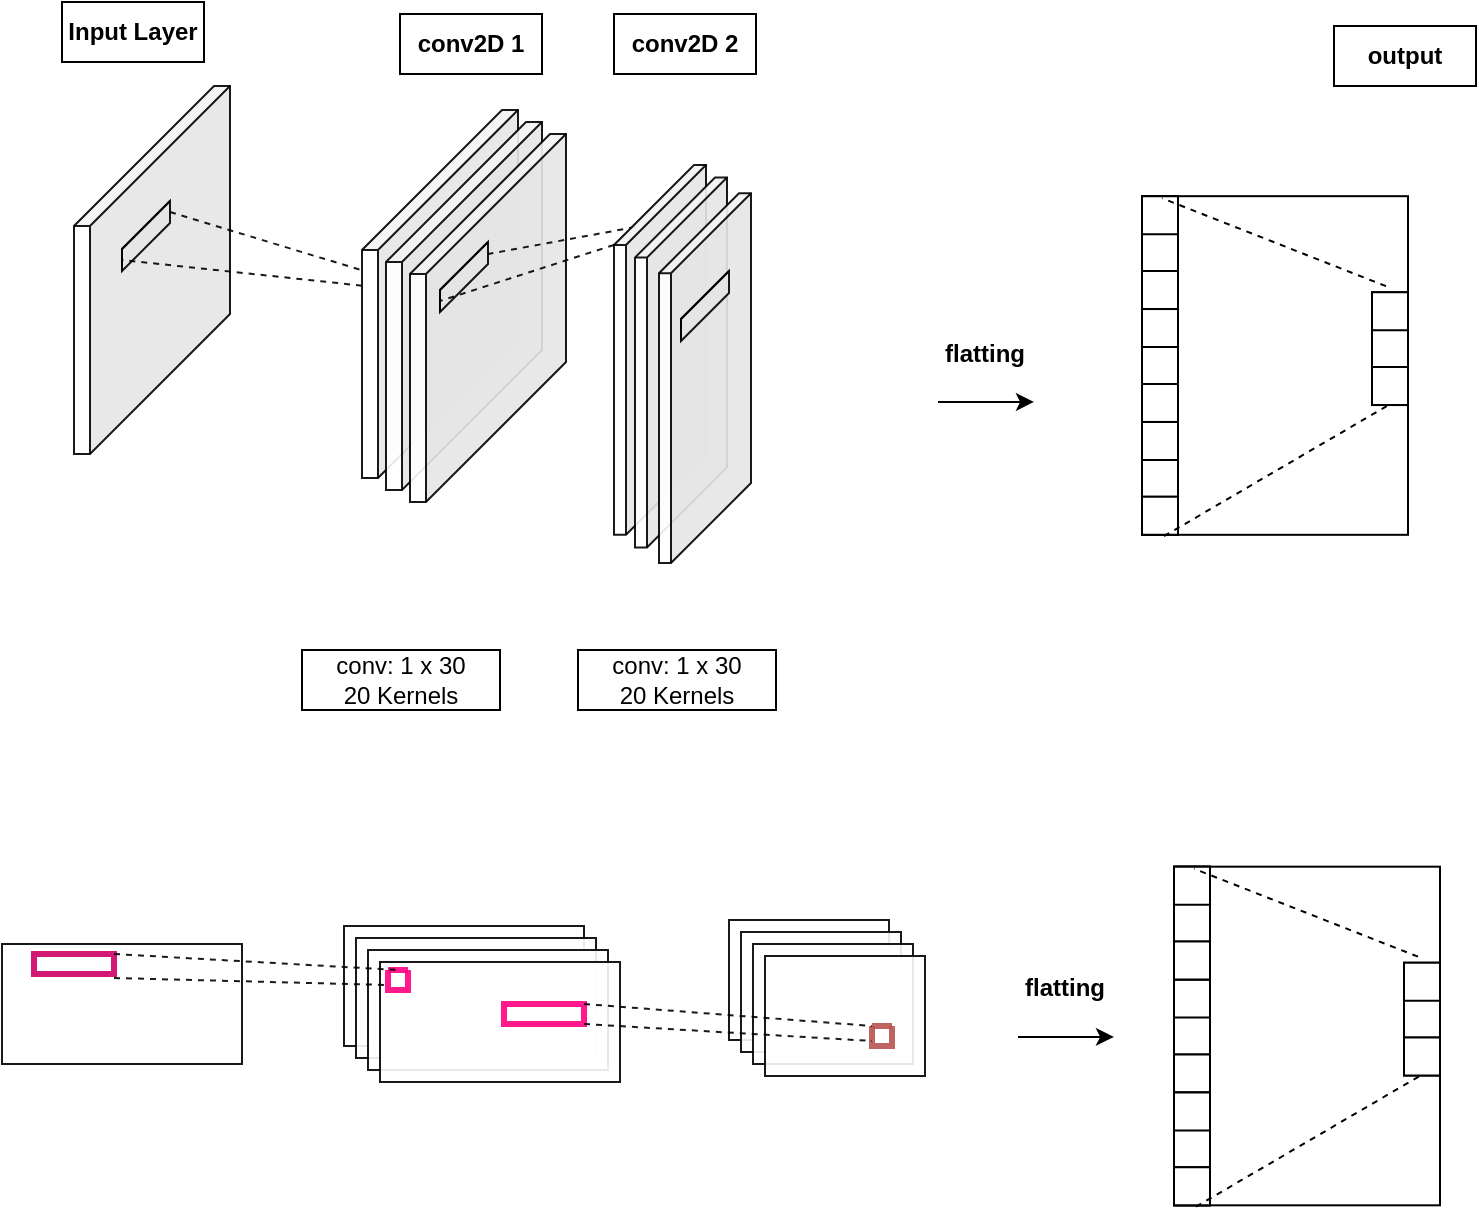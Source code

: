 <mxfile version="16.6.4" type="github">
  <diagram id="QJjx0-fPxzvcmYibJWj1" name="Page-1">
    <mxGraphModel dx="1182" dy="392" grid="1" gridSize="10" guides="1" tooltips="1" connect="1" arrows="1" fold="1" page="0" pageScale="1" pageWidth="1169" pageHeight="827" math="0" shadow="0">
      <root>
        <mxCell id="0" />
        <mxCell id="1" parent="0" />
        <mxCell id="4f-DMQIj-ya-iA7LCkDa-31" value="&lt;b&gt;conv2D 1&lt;br&gt;&lt;/b&gt;" style="text;html=1;align=center;verticalAlign=middle;whiteSpace=wrap;rounded=0;strokeColor=#000000;" parent="1" vertex="1">
          <mxGeometry x="-47" y="78" width="71" height="30" as="geometry" />
        </mxCell>
        <mxCell id="4f-DMQIj-ya-iA7LCkDa-38" value="&lt;div&gt;conv: 1 x 30&lt;/div&gt;&lt;div&gt;20 Kernels&lt;br&gt;&lt;/div&gt;" style="text;html=1;align=center;verticalAlign=middle;whiteSpace=wrap;rounded=0;strokeColor=#000000;" parent="1" vertex="1">
          <mxGeometry x="-96" y="396" width="99" height="30" as="geometry" />
        </mxCell>
        <mxCell id="VNNIAKbgCR-motXrMLgF-2" value="" style="shape=cube;whiteSpace=wrap;html=1;boundedLbl=1;backgroundOutline=1;darkOpacity=0.05;darkOpacity2=0.1;size=70;direction=east;flipH=1;opacity=90;strokeColor=#000000;" vertex="1" parent="1">
          <mxGeometry x="-66" y="126" width="78" height="184" as="geometry" />
        </mxCell>
        <mxCell id="VNNIAKbgCR-motXrMLgF-8" value="" style="shape=cube;whiteSpace=wrap;html=1;boundedLbl=1;backgroundOutline=1;darkOpacity=0.05;darkOpacity2=0.1;size=70;direction=east;flipH=1;opacity=90;strokeColor=#000000;" vertex="1" parent="1">
          <mxGeometry x="-54" y="132" width="78" height="184" as="geometry" />
        </mxCell>
        <mxCell id="VNNIAKbgCR-motXrMLgF-9" value="" style="shape=cube;whiteSpace=wrap;html=1;boundedLbl=1;backgroundOutline=1;darkOpacity=0.05;darkOpacity2=0.1;size=70;direction=east;flipH=1;opacity=90;strokeColor=#000000;" vertex="1" parent="1">
          <mxGeometry x="-42" y="138" width="78" height="184" as="geometry" />
        </mxCell>
        <mxCell id="VNNIAKbgCR-motXrMLgF-14" value="" style="shape=cube;whiteSpace=wrap;html=1;boundedLbl=1;backgroundOutline=1;darkOpacity=0.05;darkOpacity2=0.1;size=70;direction=east;flipH=1;opacity=90;strokeColor=#000000;" vertex="1" parent="1">
          <mxGeometry x="-27" y="192" width="24" height="35" as="geometry" />
        </mxCell>
        <mxCell id="VNNIAKbgCR-motXrMLgF-17" value="" style="endArrow=none;dashed=1;html=1;rounded=0;entryX=0;entryY=0;entryDx=24;entryDy=29.5;entryPerimeter=0;exitX=0;exitY=0;exitDx=46;exitDy=40;exitPerimeter=0;opacity=90;strokeColor=#000000;" edge="1" parent="1" source="VNNIAKbgCR-motXrMLgF-19" target="VNNIAKbgCR-motXrMLgF-14">
          <mxGeometry width="50" height="50" relative="1" as="geometry">
            <mxPoint x="24" y="368" as="sourcePoint" />
            <mxPoint x="74" y="318" as="targetPoint" />
          </mxGeometry>
        </mxCell>
        <mxCell id="VNNIAKbgCR-motXrMLgF-18" value="" style="endArrow=none;dashed=1;html=1;rounded=0;entryX=0;entryY=0;entryDx=0;entryDy=6;entryPerimeter=0;exitX=0.772;exitY=0.168;exitDx=0;exitDy=0;exitPerimeter=0;opacity=90;strokeColor=#000000;" edge="1" parent="1" source="VNNIAKbgCR-motXrMLgF-19" target="VNNIAKbgCR-motXrMLgF-14">
          <mxGeometry width="50" height="50" relative="1" as="geometry">
            <mxPoint x="48" y="332" as="sourcePoint" />
            <mxPoint x="98" y="282" as="targetPoint" />
          </mxGeometry>
        </mxCell>
        <mxCell id="VNNIAKbgCR-motXrMLgF-19" value="" style="shape=cube;whiteSpace=wrap;html=1;boundedLbl=1;backgroundOutline=1;darkOpacity=0.05;darkOpacity2=0.1;size=40;direction=east;flipH=1;opacity=90;strokeColor=#000000;" vertex="1" parent="1">
          <mxGeometry x="60" y="153.47" width="46" height="184.94" as="geometry" />
        </mxCell>
        <mxCell id="VNNIAKbgCR-motXrMLgF-86" value="" style="shape=cube;whiteSpace=wrap;html=1;boundedLbl=1;backgroundOutline=1;darkOpacity=0.05;darkOpacity2=0.1;size=40;direction=east;flipH=1;opacity=90;strokeColor=#000000;" vertex="1" parent="1">
          <mxGeometry x="70.5" y="159.78" width="46" height="184.94" as="geometry" />
        </mxCell>
        <mxCell id="VNNIAKbgCR-motXrMLgF-87" value="" style="shape=cube;whiteSpace=wrap;html=1;boundedLbl=1;backgroundOutline=1;darkOpacity=0.05;darkOpacity2=0.1;size=40;direction=east;flipH=1;opacity=90;strokeColor=#000000;" vertex="1" parent="1">
          <mxGeometry x="82.5" y="167.59" width="46" height="184.94" as="geometry" />
        </mxCell>
        <mxCell id="VNNIAKbgCR-motXrMLgF-91" value="" style="shape=cube;whiteSpace=wrap;html=1;boundedLbl=1;backgroundOutline=1;darkOpacity=0.05;darkOpacity2=0.1;size=70;direction=east;flipH=1;opacity=90;strokeColor=#000000;" vertex="1" parent="1">
          <mxGeometry x="93.5" y="206.5" width="24" height="35" as="geometry" />
        </mxCell>
        <mxCell id="VNNIAKbgCR-motXrMLgF-95" value="&lt;b&gt;conv2D 2&lt;br&gt;&lt;/b&gt;" style="text;html=1;align=center;verticalAlign=middle;whiteSpace=wrap;rounded=0;strokeColor=#000000;" vertex="1" parent="1">
          <mxGeometry x="60" y="78" width="71" height="30" as="geometry" />
        </mxCell>
        <mxCell id="VNNIAKbgCR-motXrMLgF-96" value="&lt;div&gt;conv: 1 x 30&lt;/div&gt;&lt;div&gt;20 Kernels&lt;br&gt;&lt;/div&gt;" style="text;html=1;align=center;verticalAlign=middle;whiteSpace=wrap;rounded=0;strokeColor=#000000;" vertex="1" parent="1">
          <mxGeometry x="42" y="396" width="99" height="30" as="geometry" />
        </mxCell>
        <mxCell id="VNNIAKbgCR-motXrMLgF-97" value="" style="group;strokeColor=#000000;" vertex="1" connectable="0" parent="1">
          <mxGeometry x="324" y="169.09" width="133" height="169.32" as="geometry" />
        </mxCell>
        <mxCell id="VNNIAKbgCR-motXrMLgF-73" value="" style="group;strokeColor=#000000;" vertex="1" connectable="0" parent="VNNIAKbgCR-motXrMLgF-97">
          <mxGeometry x="115" y="48" width="18" height="56.44" as="geometry" />
        </mxCell>
        <mxCell id="VNNIAKbgCR-motXrMLgF-74" value="" style="verticalLabelPosition=bottom;verticalAlign=top;html=1;shape=mxgraph.basic.rect;fillColor2=none;strokeWidth=1;size=20;indent=0;strokeColor=#000000;" vertex="1" parent="VNNIAKbgCR-motXrMLgF-73">
          <mxGeometry y="18.44" width="18" height="19" as="geometry" />
        </mxCell>
        <mxCell id="VNNIAKbgCR-motXrMLgF-75" value="" style="verticalLabelPosition=bottom;verticalAlign=top;html=1;shape=mxgraph.basic.rect;fillColor2=none;strokeWidth=1;size=20;indent=0;strokeColor=#000000;" vertex="1" parent="VNNIAKbgCR-motXrMLgF-73">
          <mxGeometry width="18" height="19" as="geometry" />
        </mxCell>
        <mxCell id="VNNIAKbgCR-motXrMLgF-76" value="" style="verticalLabelPosition=bottom;verticalAlign=top;html=1;shape=mxgraph.basic.rect;fillColor2=none;strokeWidth=1;size=2;indent=0;strokeColor=#000000;" vertex="1" parent="VNNIAKbgCR-motXrMLgF-73">
          <mxGeometry y="37.44" width="18" height="19" as="geometry" />
        </mxCell>
        <mxCell id="VNNIAKbgCR-motXrMLgF-85" value="" style="group;strokeColor=#000000;" vertex="1" connectable="0" parent="VNNIAKbgCR-motXrMLgF-97">
          <mxGeometry width="18" height="169.32" as="geometry" />
        </mxCell>
        <mxCell id="VNNIAKbgCR-motXrMLgF-72" value="" style="group;strokeColor=#000000;" vertex="1" connectable="0" parent="VNNIAKbgCR-motXrMLgF-85">
          <mxGeometry y="56.44" width="18" height="56.44" as="geometry" />
        </mxCell>
        <mxCell id="VNNIAKbgCR-motXrMLgF-61" value="" style="verticalLabelPosition=bottom;verticalAlign=top;html=1;shape=mxgraph.basic.rect;fillColor2=none;strokeWidth=1;size=20;indent=0;strokeColor=#000000;" vertex="1" parent="VNNIAKbgCR-motXrMLgF-72">
          <mxGeometry y="18.44" width="18" height="19" as="geometry" />
        </mxCell>
        <mxCell id="VNNIAKbgCR-motXrMLgF-62" value="" style="verticalLabelPosition=bottom;verticalAlign=top;html=1;shape=mxgraph.basic.rect;fillColor2=none;strokeWidth=1;size=20;indent=0;strokeColor=#000000;" vertex="1" parent="VNNIAKbgCR-motXrMLgF-72">
          <mxGeometry width="18" height="19" as="geometry" />
        </mxCell>
        <mxCell id="VNNIAKbgCR-motXrMLgF-63" value="" style="verticalLabelPosition=bottom;verticalAlign=top;html=1;shape=mxgraph.basic.rect;fillColor2=none;strokeWidth=1;size=2;indent=0;strokeColor=#000000;" vertex="1" parent="VNNIAKbgCR-motXrMLgF-72">
          <mxGeometry y="37.44" width="18" height="19" as="geometry" />
        </mxCell>
        <mxCell id="VNNIAKbgCR-motXrMLgF-77" value="" style="group;strokeColor=#000000;" vertex="1" connectable="0" parent="VNNIAKbgCR-motXrMLgF-85">
          <mxGeometry y="112.88" width="18" height="56.44" as="geometry" />
        </mxCell>
        <mxCell id="VNNIAKbgCR-motXrMLgF-78" value="" style="verticalLabelPosition=bottom;verticalAlign=top;html=1;shape=mxgraph.basic.rect;fillColor2=none;strokeWidth=1;size=20;indent=0;strokeColor=#000000;" vertex="1" parent="VNNIAKbgCR-motXrMLgF-77">
          <mxGeometry y="18.44" width="18" height="19" as="geometry" />
        </mxCell>
        <mxCell id="VNNIAKbgCR-motXrMLgF-79" value="" style="verticalLabelPosition=bottom;verticalAlign=top;html=1;shape=mxgraph.basic.rect;fillColor2=none;strokeWidth=1;size=20;indent=0;strokeColor=#000000;" vertex="1" parent="VNNIAKbgCR-motXrMLgF-77">
          <mxGeometry width="18" height="19" as="geometry" />
        </mxCell>
        <mxCell id="VNNIAKbgCR-motXrMLgF-80" value="" style="verticalLabelPosition=bottom;verticalAlign=top;html=1;shape=mxgraph.basic.rect;fillColor2=none;strokeWidth=1;size=2;indent=0;strokeColor=#000000;" vertex="1" parent="VNNIAKbgCR-motXrMLgF-77">
          <mxGeometry y="37.44" width="18" height="19" as="geometry" />
        </mxCell>
        <mxCell id="VNNIAKbgCR-motXrMLgF-81" value="" style="group;strokeColor=#000000;" vertex="1" connectable="0" parent="VNNIAKbgCR-motXrMLgF-85">
          <mxGeometry width="18" height="56.44" as="geometry" />
        </mxCell>
        <mxCell id="VNNIAKbgCR-motXrMLgF-82" value="" style="verticalLabelPosition=bottom;verticalAlign=top;html=1;shape=mxgraph.basic.rect;fillColor2=none;strokeWidth=1;size=20;indent=0;strokeColor=#000000;" vertex="1" parent="VNNIAKbgCR-motXrMLgF-81">
          <mxGeometry y="18.44" width="18" height="19" as="geometry" />
        </mxCell>
        <mxCell id="VNNIAKbgCR-motXrMLgF-83" value="" style="verticalLabelPosition=bottom;verticalAlign=top;html=1;shape=mxgraph.basic.rect;fillColor2=none;strokeWidth=1;size=20;indent=0;strokeColor=#000000;" vertex="1" parent="VNNIAKbgCR-motXrMLgF-81">
          <mxGeometry width="18" height="19" as="geometry" />
        </mxCell>
        <mxCell id="VNNIAKbgCR-motXrMLgF-84" value="" style="verticalLabelPosition=bottom;verticalAlign=top;html=1;shape=mxgraph.basic.rect;fillColor2=none;strokeWidth=1;size=2;indent=0;strokeColor=#000000;" vertex="1" parent="VNNIAKbgCR-motXrMLgF-81">
          <mxGeometry y="37.44" width="18" height="19" as="geometry" />
        </mxCell>
        <mxCell id="VNNIAKbgCR-motXrMLgF-93" value="" style="endArrow=none;dashed=1;html=1;rounded=0;jumpSize=1;entryX=0.556;entryY=0.053;entryDx=0;entryDy=0;entryPerimeter=0;exitX=0.389;exitY=-0.158;exitDx=0;exitDy=0;exitPerimeter=0;strokeColor=#000000;" edge="1" parent="VNNIAKbgCR-motXrMLgF-97" source="VNNIAKbgCR-motXrMLgF-75" target="VNNIAKbgCR-motXrMLgF-83">
          <mxGeometry width="50" height="50" relative="1" as="geometry">
            <mxPoint x="-17" y="128" as="sourcePoint" />
            <mxPoint x="33" y="78" as="targetPoint" />
          </mxGeometry>
        </mxCell>
        <mxCell id="VNNIAKbgCR-motXrMLgF-94" value="" style="endArrow=none;dashed=1;html=1;rounded=0;jumpSize=1;exitX=0.611;exitY=1.036;exitDx=0;exitDy=0;exitPerimeter=0;entryX=0.5;entryY=0.977;entryDx=0;entryDy=0;entryPerimeter=0;strokeColor=#000000;" edge="1" parent="VNNIAKbgCR-motXrMLgF-97" source="VNNIAKbgCR-motXrMLgF-80" target="VNNIAKbgCR-motXrMLgF-76">
          <mxGeometry width="50" height="50" relative="1" as="geometry">
            <mxPoint x="61" y="200" as="sourcePoint" />
            <mxPoint x="111" y="150" as="targetPoint" />
          </mxGeometry>
        </mxCell>
        <mxCell id="VNNIAKbgCR-motXrMLgF-100" value="" style="group;strokeColor=none;" vertex="1" connectable="0" parent="1">
          <mxGeometry x="210" y="232.53" width="71" height="39.44" as="geometry" />
        </mxCell>
        <mxCell id="VNNIAKbgCR-motXrMLgF-98" value="&lt;b&gt;flatting&lt;br&gt;&lt;/b&gt;" style="text;html=1;align=center;verticalAlign=middle;whiteSpace=wrap;rounded=0;strokeColor=none;" vertex="1" parent="VNNIAKbgCR-motXrMLgF-100">
          <mxGeometry width="71" height="30" as="geometry" />
        </mxCell>
        <mxCell id="VNNIAKbgCR-motXrMLgF-99" value="" style="endArrow=classic;html=1;rounded=0;jumpSize=1;strokeColor=#000000;" edge="1" parent="VNNIAKbgCR-motXrMLgF-100">
          <mxGeometry width="50" height="50" relative="1" as="geometry">
            <mxPoint x="12" y="39.44" as="sourcePoint" />
            <mxPoint x="60" y="39.44" as="targetPoint" />
          </mxGeometry>
        </mxCell>
        <mxCell id="VNNIAKbgCR-motXrMLgF-105" value="&lt;b&gt;output&lt;br&gt;&lt;/b&gt;" style="text;html=1;align=center;verticalAlign=middle;whiteSpace=wrap;rounded=0;strokeColor=#000000;" vertex="1" parent="1">
          <mxGeometry x="420" y="84" width="71" height="30" as="geometry" />
        </mxCell>
        <mxCell id="VNNIAKbgCR-motXrMLgF-106" value="" style="shape=cube;whiteSpace=wrap;html=1;boundedLbl=1;backgroundOutline=1;darkOpacity=0.05;darkOpacity2=0.1;size=70;direction=east;flipH=1;opacity=90;strokeColor=#000000;" vertex="1" parent="1">
          <mxGeometry x="-210" y="114" width="78" height="184" as="geometry" />
        </mxCell>
        <mxCell id="VNNIAKbgCR-motXrMLgF-107" value="" style="shape=cube;whiteSpace=wrap;html=1;boundedLbl=1;backgroundOutline=1;darkOpacity=0.05;darkOpacity2=0.1;size=70;direction=east;flipH=1;opacity=90;strokeColor=#000000;" vertex="1" parent="1">
          <mxGeometry x="-186" y="171.5" width="24" height="35" as="geometry" />
        </mxCell>
        <mxCell id="VNNIAKbgCR-motXrMLgF-108" value="" style="endArrow=none;dashed=1;html=1;rounded=0;entryX=0;entryY=0;entryDx=24;entryDy=29.5;entryPerimeter=0;opacity=90;strokeColor=#000000;" edge="1" parent="1" target="VNNIAKbgCR-motXrMLgF-107" source="VNNIAKbgCR-motXrMLgF-2">
          <mxGeometry width="50" height="50" relative="1" as="geometry">
            <mxPoint x="-99" y="172.97" as="sourcePoint" />
            <mxPoint x="-85" y="297.5" as="targetPoint" />
          </mxGeometry>
        </mxCell>
        <mxCell id="VNNIAKbgCR-motXrMLgF-109" value="" style="endArrow=none;dashed=1;html=1;rounded=0;opacity=90;jumpSize=1;exitX=0;exitY=0;exitDx=0;exitDy=5.5;exitPerimeter=0;strokeColor=#000000;" edge="1" parent="1" source="VNNIAKbgCR-motXrMLgF-107" target="VNNIAKbgCR-motXrMLgF-2">
          <mxGeometry width="50" height="50" relative="1" as="geometry">
            <mxPoint x="-300" y="428" as="sourcePoint" />
            <mxPoint x="-250" y="378" as="targetPoint" />
          </mxGeometry>
        </mxCell>
        <mxCell id="VNNIAKbgCR-motXrMLgF-110" value="&lt;b&gt;Input Layer&lt;br&gt;&lt;/b&gt;" style="text;html=1;align=center;verticalAlign=middle;whiteSpace=wrap;rounded=0;strokeColor=#000000;" vertex="1" parent="1">
          <mxGeometry x="-216" y="72" width="71" height="30" as="geometry" />
        </mxCell>
        <mxCell id="VNNIAKbgCR-motXrMLgF-111" value="" style="rounded=0;whiteSpace=wrap;html=1;strokeWidth=1;opacity=90;aspect=fixed;strokeColor=#000000;" vertex="1" parent="1">
          <mxGeometry x="-246" y="543" width="120" height="60" as="geometry" />
        </mxCell>
        <mxCell id="VNNIAKbgCR-motXrMLgF-112" value="" style="rounded=0;whiteSpace=wrap;html=1;strokeWidth=1;opacity=90;strokeColor=#000000;" vertex="1" parent="1">
          <mxGeometry x="-75" y="534" width="120" height="60" as="geometry" />
        </mxCell>
        <mxCell id="VNNIAKbgCR-motXrMLgF-113" value="" style="rounded=0;whiteSpace=wrap;html=1;strokeWidth=1;opacity=90;strokeColor=#000000;" vertex="1" parent="1">
          <mxGeometry x="-69" y="540" width="120" height="60" as="geometry" />
        </mxCell>
        <mxCell id="VNNIAKbgCR-motXrMLgF-114" value="" style="rounded=0;whiteSpace=wrap;html=1;strokeWidth=1;opacity=90;strokeColor=#000000;" vertex="1" parent="1">
          <mxGeometry x="-63" y="546" width="120" height="60" as="geometry" />
        </mxCell>
        <mxCell id="VNNIAKbgCR-motXrMLgF-115" value="" style="rounded=0;whiteSpace=wrap;html=1;strokeWidth=1;opacity=90;strokeColor=#000000;" vertex="1" parent="1">
          <mxGeometry x="-57" y="552" width="120" height="60" as="geometry" />
        </mxCell>
        <mxCell id="VNNIAKbgCR-motXrMLgF-120" value="" style="rounded=0;whiteSpace=wrap;html=1;strokeWidth=1;opacity=90;strokeColor=#000000;" vertex="1" parent="1">
          <mxGeometry x="117.5" y="531" width="80" height="60" as="geometry" />
        </mxCell>
        <mxCell id="VNNIAKbgCR-motXrMLgF-121" value="" style="rounded=0;whiteSpace=wrap;html=1;strokeWidth=1;opacity=90;strokeColor=#000000;" vertex="1" parent="1">
          <mxGeometry x="123.5" y="537" width="80" height="60" as="geometry" />
        </mxCell>
        <mxCell id="VNNIAKbgCR-motXrMLgF-122" value="" style="rounded=0;whiteSpace=wrap;html=1;strokeWidth=1;opacity=90;strokeColor=#000000;" vertex="1" parent="1">
          <mxGeometry x="129.5" y="543" width="80" height="60" as="geometry" />
        </mxCell>
        <mxCell id="VNNIAKbgCR-motXrMLgF-123" value="" style="rounded=0;whiteSpace=wrap;html=1;strokeWidth=1;opacity=90;strokeColor=#000000;" vertex="1" parent="1">
          <mxGeometry x="135.5" y="549" width="80" height="60" as="geometry" />
        </mxCell>
        <mxCell id="VNNIAKbgCR-motXrMLgF-124" value="" style="rounded=0;whiteSpace=wrap;html=1;strokeWidth=3;opacity=90;strokeColor=#CC0066;" vertex="1" parent="1">
          <mxGeometry x="-230" y="548" width="40" height="10" as="geometry" />
        </mxCell>
        <mxCell id="VNNIAKbgCR-motXrMLgF-127" value="" style="rounded=0;whiteSpace=wrap;html=1;strokeWidth=3;opacity=90;strokeColor=#FF0080;" vertex="1" parent="1">
          <mxGeometry x="5" y="573" width="40" height="10" as="geometry" />
        </mxCell>
        <mxCell id="VNNIAKbgCR-motXrMLgF-128" value="" style="swimlane;startSize=0;strokeWidth=3;opacity=90;strokeColor=#FF0080;" vertex="1" parent="1">
          <mxGeometry x="-53" y="556" width="10" height="10" as="geometry" />
        </mxCell>
        <mxCell id="VNNIAKbgCR-motXrMLgF-129" value="" style="swimlane;startSize=0;strokeWidth=3;opacity=90;strokeColor=#b85450;fillColor=#f8cecc;gradientColor=#ea6b66;" vertex="1" parent="1">
          <mxGeometry x="189" y="584" width="10" height="10" as="geometry" />
        </mxCell>
        <mxCell id="VNNIAKbgCR-motXrMLgF-130" value="" style="endArrow=none;dashed=1;html=1;rounded=0;opacity=90;jumpSize=1;exitX=1;exitY=0;exitDx=0;exitDy=0;entryX=0.5;entryY=0;entryDx=0;entryDy=0;strokeColor=#000000;" edge="1" parent="1" source="VNNIAKbgCR-motXrMLgF-124" target="VNNIAKbgCR-motXrMLgF-128">
          <mxGeometry width="50" height="50" relative="1" as="geometry">
            <mxPoint x="-210" y="700" as="sourcePoint" />
            <mxPoint x="-160" y="650" as="targetPoint" />
          </mxGeometry>
        </mxCell>
        <mxCell id="VNNIAKbgCR-motXrMLgF-133" value="" style="endArrow=none;dashed=1;html=1;rounded=0;opacity=90;jumpSize=1;entryX=0;entryY=0.75;entryDx=0;entryDy=0;strokeColor=#000000;" edge="1" parent="1" target="VNNIAKbgCR-motXrMLgF-128">
          <mxGeometry width="50" height="50" relative="1" as="geometry">
            <mxPoint x="-190" y="560" as="sourcePoint" />
            <mxPoint x="-100" y="480" as="targetPoint" />
          </mxGeometry>
        </mxCell>
        <mxCell id="VNNIAKbgCR-motXrMLgF-134" value="" style="endArrow=none;dashed=1;html=1;rounded=0;opacity=90;jumpSize=1;exitX=1;exitY=0;exitDx=0;exitDy=0;entryX=0;entryY=0;entryDx=0;entryDy=0;strokeColor=#000000;" edge="1" parent="1" source="VNNIAKbgCR-motXrMLgF-127" target="VNNIAKbgCR-motXrMLgF-129">
          <mxGeometry width="50" height="50" relative="1" as="geometry">
            <mxPoint x="60" y="520" as="sourcePoint" />
            <mxPoint x="110" y="470" as="targetPoint" />
          </mxGeometry>
        </mxCell>
        <mxCell id="VNNIAKbgCR-motXrMLgF-135" value="" style="endArrow=none;dashed=1;html=1;rounded=0;opacity=90;jumpSize=1;exitX=1;exitY=1;exitDx=0;exitDy=0;entryX=0;entryY=0.75;entryDx=0;entryDy=0;strokeColor=#000000;" edge="1" parent="1" source="VNNIAKbgCR-motXrMLgF-127" target="VNNIAKbgCR-motXrMLgF-129">
          <mxGeometry width="50" height="50" relative="1" as="geometry">
            <mxPoint x="80" y="540" as="sourcePoint" />
            <mxPoint x="130" y="490" as="targetPoint" />
          </mxGeometry>
        </mxCell>
        <mxCell id="VNNIAKbgCR-motXrMLgF-136" value="" style="group;strokeColor=#000000;" vertex="1" connectable="0" parent="1">
          <mxGeometry x="340" y="504.34" width="133" height="169.32" as="geometry" />
        </mxCell>
        <mxCell id="VNNIAKbgCR-motXrMLgF-137" value="" style="group;strokeColor=#000000;" vertex="1" connectable="0" parent="VNNIAKbgCR-motXrMLgF-136">
          <mxGeometry x="115" y="48" width="18" height="56.44" as="geometry" />
        </mxCell>
        <mxCell id="VNNIAKbgCR-motXrMLgF-138" value="" style="verticalLabelPosition=bottom;verticalAlign=top;html=1;shape=mxgraph.basic.rect;fillColor2=none;strokeWidth=1;size=20;indent=0;strokeColor=#000000;" vertex="1" parent="VNNIAKbgCR-motXrMLgF-137">
          <mxGeometry y="18.44" width="18" height="19" as="geometry" />
        </mxCell>
        <mxCell id="VNNIAKbgCR-motXrMLgF-139" value="" style="verticalLabelPosition=bottom;verticalAlign=top;html=1;shape=mxgraph.basic.rect;fillColor2=none;strokeWidth=1;size=20;indent=0;strokeColor=#000000;" vertex="1" parent="VNNIAKbgCR-motXrMLgF-137">
          <mxGeometry width="18" height="19" as="geometry" />
        </mxCell>
        <mxCell id="VNNIAKbgCR-motXrMLgF-140" value="" style="verticalLabelPosition=bottom;verticalAlign=top;html=1;shape=mxgraph.basic.rect;fillColor2=none;strokeWidth=1;size=2;indent=0;strokeColor=#000000;" vertex="1" parent="VNNIAKbgCR-motXrMLgF-137">
          <mxGeometry y="37.44" width="18" height="19" as="geometry" />
        </mxCell>
        <mxCell id="VNNIAKbgCR-motXrMLgF-141" value="" style="group;strokeColor=#000000;" vertex="1" connectable="0" parent="VNNIAKbgCR-motXrMLgF-136">
          <mxGeometry width="18" height="169.32" as="geometry" />
        </mxCell>
        <mxCell id="VNNIAKbgCR-motXrMLgF-142" value="" style="group;strokeColor=#000000;" vertex="1" connectable="0" parent="VNNIAKbgCR-motXrMLgF-141">
          <mxGeometry y="56.44" width="18" height="56.44" as="geometry" />
        </mxCell>
        <mxCell id="VNNIAKbgCR-motXrMLgF-143" value="" style="verticalLabelPosition=bottom;verticalAlign=top;html=1;shape=mxgraph.basic.rect;fillColor2=none;strokeWidth=1;size=20;indent=0;strokeColor=#000000;" vertex="1" parent="VNNIAKbgCR-motXrMLgF-142">
          <mxGeometry y="18.44" width="18" height="19" as="geometry" />
        </mxCell>
        <mxCell id="VNNIAKbgCR-motXrMLgF-144" value="" style="verticalLabelPosition=bottom;verticalAlign=top;html=1;shape=mxgraph.basic.rect;fillColor2=none;strokeWidth=1;size=20;indent=0;strokeColor=#000000;" vertex="1" parent="VNNIAKbgCR-motXrMLgF-142">
          <mxGeometry width="18" height="19" as="geometry" />
        </mxCell>
        <mxCell id="VNNIAKbgCR-motXrMLgF-145" value="" style="verticalLabelPosition=bottom;verticalAlign=top;html=1;shape=mxgraph.basic.rect;fillColor2=none;strokeWidth=1;size=2;indent=0;strokeColor=#000000;" vertex="1" parent="VNNIAKbgCR-motXrMLgF-142">
          <mxGeometry y="37.44" width="18" height="19" as="geometry" />
        </mxCell>
        <mxCell id="VNNIAKbgCR-motXrMLgF-146" value="" style="group;strokeColor=#000000;" vertex="1" connectable="0" parent="VNNIAKbgCR-motXrMLgF-141">
          <mxGeometry y="112.88" width="18" height="56.44" as="geometry" />
        </mxCell>
        <mxCell id="VNNIAKbgCR-motXrMLgF-147" value="" style="verticalLabelPosition=bottom;verticalAlign=top;html=1;shape=mxgraph.basic.rect;fillColor2=none;strokeWidth=1;size=20;indent=0;strokeColor=#000000;" vertex="1" parent="VNNIAKbgCR-motXrMLgF-146">
          <mxGeometry y="18.44" width="18" height="19" as="geometry" />
        </mxCell>
        <mxCell id="VNNIAKbgCR-motXrMLgF-148" value="" style="verticalLabelPosition=bottom;verticalAlign=top;html=1;shape=mxgraph.basic.rect;fillColor2=none;strokeWidth=1;size=20;indent=0;strokeColor=#000000;" vertex="1" parent="VNNIAKbgCR-motXrMLgF-146">
          <mxGeometry width="18" height="19" as="geometry" />
        </mxCell>
        <mxCell id="VNNIAKbgCR-motXrMLgF-149" value="" style="verticalLabelPosition=bottom;verticalAlign=top;html=1;shape=mxgraph.basic.rect;fillColor2=none;strokeWidth=1;size=2;indent=0;strokeColor=#000000;" vertex="1" parent="VNNIAKbgCR-motXrMLgF-146">
          <mxGeometry y="37.44" width="18" height="19" as="geometry" />
        </mxCell>
        <mxCell id="VNNIAKbgCR-motXrMLgF-150" value="" style="group;strokeColor=#000000;" vertex="1" connectable="0" parent="VNNIAKbgCR-motXrMLgF-141">
          <mxGeometry width="18" height="56.44" as="geometry" />
        </mxCell>
        <mxCell id="VNNIAKbgCR-motXrMLgF-151" value="" style="verticalLabelPosition=bottom;verticalAlign=top;html=1;shape=mxgraph.basic.rect;fillColor2=none;strokeWidth=1;size=20;indent=0;strokeColor=#000000;" vertex="1" parent="VNNIAKbgCR-motXrMLgF-150">
          <mxGeometry y="18.44" width="18" height="19" as="geometry" />
        </mxCell>
        <mxCell id="VNNIAKbgCR-motXrMLgF-152" value="" style="verticalLabelPosition=bottom;verticalAlign=top;html=1;shape=mxgraph.basic.rect;fillColor2=none;strokeWidth=1;size=20;indent=0;strokeColor=#000000;" vertex="1" parent="VNNIAKbgCR-motXrMLgF-150">
          <mxGeometry width="18" height="19" as="geometry" />
        </mxCell>
        <mxCell id="VNNIAKbgCR-motXrMLgF-153" value="" style="verticalLabelPosition=bottom;verticalAlign=top;html=1;shape=mxgraph.basic.rect;fillColor2=none;strokeWidth=1;size=2;indent=0;strokeColor=#000000;" vertex="1" parent="VNNIAKbgCR-motXrMLgF-150">
          <mxGeometry y="37.44" width="18" height="19" as="geometry" />
        </mxCell>
        <mxCell id="VNNIAKbgCR-motXrMLgF-154" value="" style="endArrow=none;dashed=1;html=1;rounded=0;jumpSize=1;entryX=0.556;entryY=0.053;entryDx=0;entryDy=0;entryPerimeter=0;exitX=0.389;exitY=-0.158;exitDx=0;exitDy=0;exitPerimeter=0;strokeColor=#000000;" edge="1" parent="VNNIAKbgCR-motXrMLgF-136" source="VNNIAKbgCR-motXrMLgF-139" target="VNNIAKbgCR-motXrMLgF-152">
          <mxGeometry width="50" height="50" relative="1" as="geometry">
            <mxPoint x="-17" y="128" as="sourcePoint" />
            <mxPoint x="33" y="78" as="targetPoint" />
          </mxGeometry>
        </mxCell>
        <mxCell id="VNNIAKbgCR-motXrMLgF-155" value="" style="endArrow=none;dashed=1;html=1;rounded=0;jumpSize=1;exitX=0.611;exitY=1.036;exitDx=0;exitDy=0;exitPerimeter=0;entryX=0.5;entryY=0.977;entryDx=0;entryDy=0;entryPerimeter=0;strokeColor=#000000;" edge="1" parent="VNNIAKbgCR-motXrMLgF-136" source="VNNIAKbgCR-motXrMLgF-149" target="VNNIAKbgCR-motXrMLgF-140">
          <mxGeometry width="50" height="50" relative="1" as="geometry">
            <mxPoint x="61" y="200" as="sourcePoint" />
            <mxPoint x="111" y="150" as="targetPoint" />
          </mxGeometry>
        </mxCell>
        <mxCell id="VNNIAKbgCR-motXrMLgF-160" value="" style="group;strokeColor=none;" vertex="1" connectable="0" parent="1">
          <mxGeometry x="250" y="550" width="71" height="39.44" as="geometry" />
        </mxCell>
        <mxCell id="VNNIAKbgCR-motXrMLgF-161" value="&lt;b&gt;flatting&lt;br&gt;&lt;/b&gt;" style="text;html=1;align=center;verticalAlign=middle;whiteSpace=wrap;rounded=0;strokeColor=none;" vertex="1" parent="VNNIAKbgCR-motXrMLgF-160">
          <mxGeometry width="71" height="30" as="geometry" />
        </mxCell>
        <mxCell id="VNNIAKbgCR-motXrMLgF-162" value="" style="endArrow=classic;html=1;rounded=0;jumpSize=1;strokeColor=#000000;" edge="1" parent="VNNIAKbgCR-motXrMLgF-160">
          <mxGeometry width="50" height="50" relative="1" as="geometry">
            <mxPoint x="12" y="39.44" as="sourcePoint" />
            <mxPoint x="60" y="39.44" as="targetPoint" />
          </mxGeometry>
        </mxCell>
      </root>
    </mxGraphModel>
  </diagram>
</mxfile>
